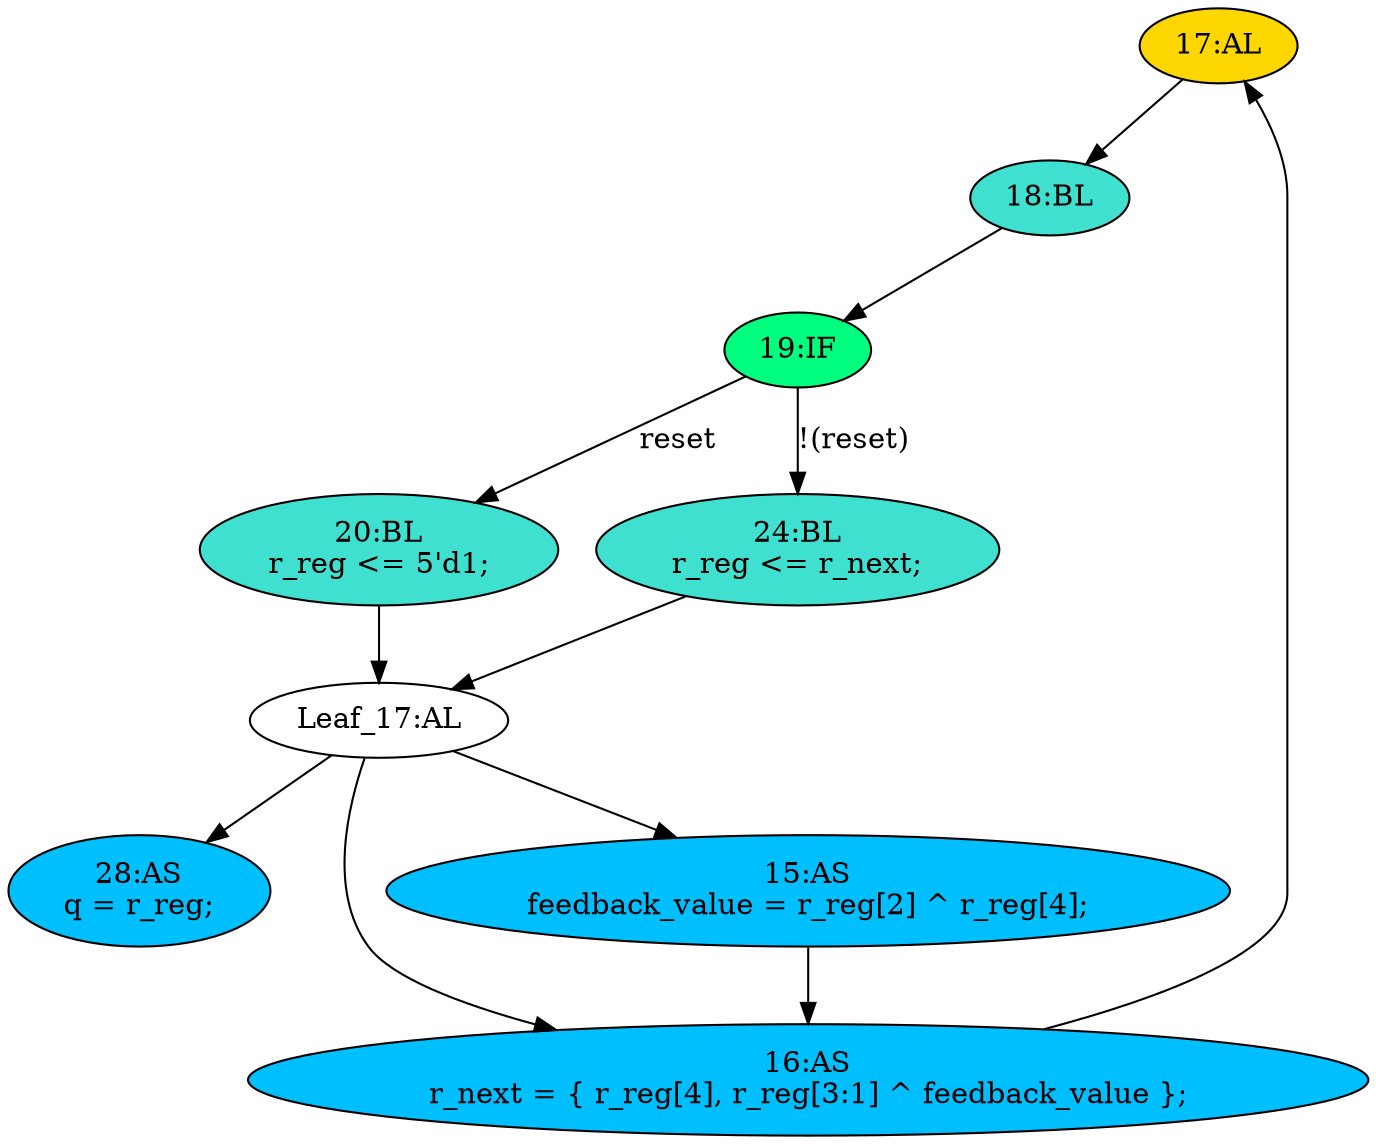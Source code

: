 strict digraph "compose( ,  )" {
	node [label="\N"];
	"17:AL"	[ast="<pyverilog.vparser.ast.Always object at 0x7f169ffbdc50>",
		clk_sens=True,
		fillcolor=gold,
		label="17:AL",
		sens="['clk']",
		statements="[]",
		style=filled,
		typ=Always,
		use_var="['reset', 'r_next']"];
	"18:BL"	[ast="<pyverilog.vparser.ast.Block object at 0x7f169ffa7650>",
		fillcolor=turquoise,
		label="18:BL",
		statements="[]",
		style=filled,
		typ=Block];
	"17:AL" -> "18:BL"	[cond="[]",
		lineno=None];
	"28:AS"	[ast="<pyverilog.vparser.ast.Assign object at 0x7f16a031ee50>",
		def_var="['q']",
		fillcolor=deepskyblue,
		label="28:AS
q = r_reg;",
		statements="[]",
		style=filled,
		typ=Assign,
		use_var="['r_reg']"];
	"20:BL"	[ast="<pyverilog.vparser.ast.Block object at 0x7f169ffbd610>",
		fillcolor=turquoise,
		label="20:BL
r_reg <= 5'd1;",
		statements="[<pyverilog.vparser.ast.NonblockingSubstitution object at 0x7f169ffa7150>]",
		style=filled,
		typ=Block];
	"Leaf_17:AL"	[def_var="['r_reg']",
		label="Leaf_17:AL"];
	"20:BL" -> "Leaf_17:AL"	[cond="[]",
		lineno=None];
	"16:AS"	[ast="<pyverilog.vparser.ast.Assign object at 0x7f169ffb2650>",
		def_var="['r_next']",
		fillcolor=deepskyblue,
		label="16:AS
r_next = { r_reg[4], r_reg[3:1] ^ feedback_value };",
		statements="[]",
		style=filled,
		typ=Assign,
		use_var="['r_reg', 'r_reg', 'feedback_value']"];
	"16:AS" -> "17:AL";
	"24:BL"	[ast="<pyverilog.vparser.ast.Block object at 0x7f169ffa7290>",
		fillcolor=turquoise,
		label="24:BL
r_reg <= r_next;",
		statements="[<pyverilog.vparser.ast.NonblockingSubstitution object at 0x7f169ffa7550>]",
		style=filled,
		typ=Block];
	"24:BL" -> "Leaf_17:AL"	[cond="[]",
		lineno=None];
	"19:IF"	[ast="<pyverilog.vparser.ast.IfStatement object at 0x7f169ffa7ad0>",
		fillcolor=springgreen,
		label="19:IF",
		statements="[]",
		style=filled,
		typ=IfStatement];
	"19:IF" -> "20:BL"	[cond="['reset']",
		label=reset,
		lineno=19];
	"19:IF" -> "24:BL"	[cond="['reset']",
		label="!(reset)",
		lineno=19];
	"18:BL" -> "19:IF"	[cond="[]",
		lineno=None];
	"15:AS"	[ast="<pyverilog.vparser.ast.Assign object at 0x7f169ffa4e10>",
		def_var="['feedback_value']",
		fillcolor=deepskyblue,
		label="15:AS
feedback_value = r_reg[2] ^ r_reg[4];",
		statements="[]",
		style=filled,
		typ=Assign,
		use_var="['r_reg', 'r_reg']"];
	"15:AS" -> "16:AS";
	"Leaf_17:AL" -> "28:AS";
	"Leaf_17:AL" -> "16:AS";
	"Leaf_17:AL" -> "15:AS";
}
